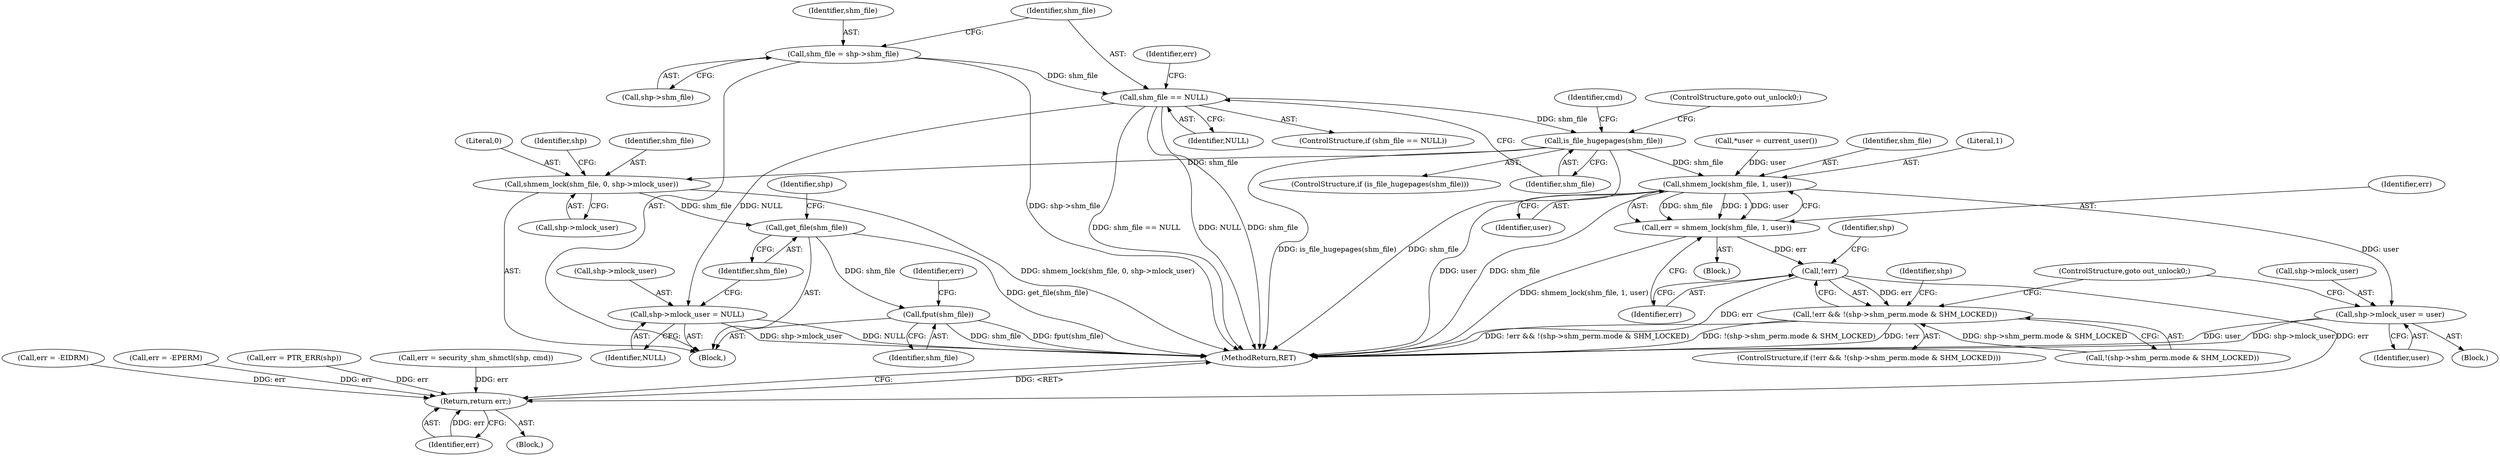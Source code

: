 digraph "0_linux_a399b29dfbaaaf91162b2dc5a5875dd51bbfa2a1@pointer" {
"1000248" [label="(Call,shm_file == NULL)"];
"1000242" [label="(Call,shm_file = shp->shm_file)"];
"1000258" [label="(Call,is_file_hugepages(shm_file))"];
"1000272" [label="(Call,shmem_lock(shm_file, 1, user))"];
"1000270" [label="(Call,err = shmem_lock(shm_file, 1, user))"];
"1000278" [label="(Call,!err)"];
"1000277" [label="(Call,!err && !(shp->shm_perm.mode & SHM_LOCKED))"];
"1000358" [label="(Return,return err;)"];
"1000296" [label="(Call,shp->mlock_user = user)"];
"1000312" [label="(Call,shmem_lock(shm_file, 0, shp->mlock_user))"];
"1000330" [label="(Call,get_file(shm_file))"];
"1000342" [label="(Call,fput(shm_file))"];
"1000325" [label="(Call,shp->mlock_user = NULL)"];
"1000258" [label="(Call,is_file_hugepages(shm_file))"];
"1000288" [label="(Block,)"];
"1000330" [label="(Call,get_file(shm_file))"];
"1000267" [label="(Call,*user = current_user())"];
"1000275" [label="(Identifier,user)"];
"1000280" [label="(Call,!(shp->shm_perm.mode & SHM_LOCKED))"];
"1000265" [label="(Block,)"];
"1000279" [label="(Identifier,err)"];
"1000359" [label="(Identifier,err)"];
"1000321" [label="(Identifier,shp)"];
"1000329" [label="(Identifier,NULL)"];
"1000277" [label="(Call,!err && !(shp->shm_perm.mode & SHM_LOCKED))"];
"1000313" [label="(Identifier,shm_file)"];
"1000252" [label="(Call,err = -EIDRM)"];
"1000210" [label="(Call,err = -EPERM)"];
"1000343" [label="(Identifier,shm_file)"];
"1000342" [label="(Call,fput(shm_file))"];
"1000296" [label="(Call,shp->mlock_user = user)"];
"1000314" [label="(Literal,0)"];
"1000253" [label="(Identifier,err)"];
"1000247" [label="(ControlStructure,if (shm_file == NULL))"];
"1000257" [label="(ControlStructure,if (is_file_hugepages(shm_file)))"];
"1000292" [label="(Identifier,shp)"];
"1000335" [label="(Identifier,shp)"];
"1000110" [label="(Block,)"];
"1000250" [label="(Identifier,NULL)"];
"1000272" [label="(Call,shmem_lock(shm_file, 1, user))"];
"1000315" [label="(Call,shp->mlock_user)"];
"1000248" [label="(Call,shm_file == NULL)"];
"1000259" [label="(Identifier,shm_file)"];
"1000345" [label="(Identifier,err)"];
"1000244" [label="(Call,shp->shm_file)"];
"1000249" [label="(Identifier,shm_file)"];
"1000301" [label="(ControlStructure,goto out_unlock0;)"];
"1000273" [label="(Identifier,shm_file)"];
"1000358" [label="(Return,return err;)"];
"1000260" [label="(ControlStructure,goto out_unlock0;)"];
"1000284" [label="(Identifier,shp)"];
"1000242" [label="(Call,shm_file = shp->shm_file)"];
"1000326" [label="(Call,shp->mlock_user)"];
"1000175" [label="(Call,err = PTR_ERR(shp))"];
"1000331" [label="(Identifier,shm_file)"];
"1000271" [label="(Identifier,err)"];
"1000163" [label="(Block,)"];
"1000312" [label="(Call,shmem_lock(shm_file, 0, shp->mlock_user))"];
"1000297" [label="(Call,shp->mlock_user)"];
"1000300" [label="(Identifier,user)"];
"1000243" [label="(Identifier,shm_file)"];
"1000325" [label="(Call,shp->mlock_user = NULL)"];
"1000360" [label="(MethodReturn,RET)"];
"1000278" [label="(Call,!err)"];
"1000270" [label="(Call,err = shmem_lock(shm_file, 1, user))"];
"1000185" [label="(Call,err = security_shm_shmctl(shp, cmd))"];
"1000276" [label="(ControlStructure,if (!err && !(shp->shm_perm.mode & SHM_LOCKED)))"];
"1000274" [label="(Literal,1)"];
"1000263" [label="(Identifier,cmd)"];
"1000248" -> "1000247"  [label="AST: "];
"1000248" -> "1000250"  [label="CFG: "];
"1000249" -> "1000248"  [label="AST: "];
"1000250" -> "1000248"  [label="AST: "];
"1000253" -> "1000248"  [label="CFG: "];
"1000259" -> "1000248"  [label="CFG: "];
"1000248" -> "1000360"  [label="DDG: shm_file == NULL"];
"1000248" -> "1000360"  [label="DDG: NULL"];
"1000248" -> "1000360"  [label="DDG: shm_file"];
"1000242" -> "1000248"  [label="DDG: shm_file"];
"1000248" -> "1000258"  [label="DDG: shm_file"];
"1000248" -> "1000325"  [label="DDG: NULL"];
"1000242" -> "1000163"  [label="AST: "];
"1000242" -> "1000244"  [label="CFG: "];
"1000243" -> "1000242"  [label="AST: "];
"1000244" -> "1000242"  [label="AST: "];
"1000249" -> "1000242"  [label="CFG: "];
"1000242" -> "1000360"  [label="DDG: shp->shm_file"];
"1000258" -> "1000257"  [label="AST: "];
"1000258" -> "1000259"  [label="CFG: "];
"1000259" -> "1000258"  [label="AST: "];
"1000260" -> "1000258"  [label="CFG: "];
"1000263" -> "1000258"  [label="CFG: "];
"1000258" -> "1000360"  [label="DDG: shm_file"];
"1000258" -> "1000360"  [label="DDG: is_file_hugepages(shm_file)"];
"1000258" -> "1000272"  [label="DDG: shm_file"];
"1000258" -> "1000312"  [label="DDG: shm_file"];
"1000272" -> "1000270"  [label="AST: "];
"1000272" -> "1000275"  [label="CFG: "];
"1000273" -> "1000272"  [label="AST: "];
"1000274" -> "1000272"  [label="AST: "];
"1000275" -> "1000272"  [label="AST: "];
"1000270" -> "1000272"  [label="CFG: "];
"1000272" -> "1000360"  [label="DDG: user"];
"1000272" -> "1000360"  [label="DDG: shm_file"];
"1000272" -> "1000270"  [label="DDG: shm_file"];
"1000272" -> "1000270"  [label="DDG: 1"];
"1000272" -> "1000270"  [label="DDG: user"];
"1000267" -> "1000272"  [label="DDG: user"];
"1000272" -> "1000296"  [label="DDG: user"];
"1000270" -> "1000265"  [label="AST: "];
"1000271" -> "1000270"  [label="AST: "];
"1000279" -> "1000270"  [label="CFG: "];
"1000270" -> "1000360"  [label="DDG: shmem_lock(shm_file, 1, user)"];
"1000270" -> "1000278"  [label="DDG: err"];
"1000278" -> "1000277"  [label="AST: "];
"1000278" -> "1000279"  [label="CFG: "];
"1000279" -> "1000278"  [label="AST: "];
"1000284" -> "1000278"  [label="CFG: "];
"1000277" -> "1000278"  [label="CFG: "];
"1000278" -> "1000360"  [label="DDG: err"];
"1000278" -> "1000277"  [label="DDG: err"];
"1000278" -> "1000358"  [label="DDG: err"];
"1000277" -> "1000276"  [label="AST: "];
"1000277" -> "1000280"  [label="CFG: "];
"1000280" -> "1000277"  [label="AST: "];
"1000292" -> "1000277"  [label="CFG: "];
"1000301" -> "1000277"  [label="CFG: "];
"1000277" -> "1000360"  [label="DDG: !(shp->shm_perm.mode & SHM_LOCKED)"];
"1000277" -> "1000360"  [label="DDG: !err"];
"1000277" -> "1000360"  [label="DDG: !err && !(shp->shm_perm.mode & SHM_LOCKED)"];
"1000280" -> "1000277"  [label="DDG: shp->shm_perm.mode & SHM_LOCKED"];
"1000358" -> "1000110"  [label="AST: "];
"1000358" -> "1000359"  [label="CFG: "];
"1000359" -> "1000358"  [label="AST: "];
"1000360" -> "1000358"  [label="CFG: "];
"1000358" -> "1000360"  [label="DDG: <RET>"];
"1000359" -> "1000358"  [label="DDG: err"];
"1000185" -> "1000358"  [label="DDG: err"];
"1000252" -> "1000358"  [label="DDG: err"];
"1000175" -> "1000358"  [label="DDG: err"];
"1000210" -> "1000358"  [label="DDG: err"];
"1000296" -> "1000288"  [label="AST: "];
"1000296" -> "1000300"  [label="CFG: "];
"1000297" -> "1000296"  [label="AST: "];
"1000300" -> "1000296"  [label="AST: "];
"1000301" -> "1000296"  [label="CFG: "];
"1000296" -> "1000360"  [label="DDG: user"];
"1000296" -> "1000360"  [label="DDG: shp->mlock_user"];
"1000312" -> "1000163"  [label="AST: "];
"1000312" -> "1000315"  [label="CFG: "];
"1000313" -> "1000312"  [label="AST: "];
"1000314" -> "1000312"  [label="AST: "];
"1000315" -> "1000312"  [label="AST: "];
"1000321" -> "1000312"  [label="CFG: "];
"1000312" -> "1000360"  [label="DDG: shmem_lock(shm_file, 0, shp->mlock_user)"];
"1000312" -> "1000330"  [label="DDG: shm_file"];
"1000330" -> "1000163"  [label="AST: "];
"1000330" -> "1000331"  [label="CFG: "];
"1000331" -> "1000330"  [label="AST: "];
"1000335" -> "1000330"  [label="CFG: "];
"1000330" -> "1000360"  [label="DDG: get_file(shm_file)"];
"1000330" -> "1000342"  [label="DDG: shm_file"];
"1000342" -> "1000163"  [label="AST: "];
"1000342" -> "1000343"  [label="CFG: "];
"1000343" -> "1000342"  [label="AST: "];
"1000345" -> "1000342"  [label="CFG: "];
"1000342" -> "1000360"  [label="DDG: shm_file"];
"1000342" -> "1000360"  [label="DDG: fput(shm_file)"];
"1000325" -> "1000163"  [label="AST: "];
"1000325" -> "1000329"  [label="CFG: "];
"1000326" -> "1000325"  [label="AST: "];
"1000329" -> "1000325"  [label="AST: "];
"1000331" -> "1000325"  [label="CFG: "];
"1000325" -> "1000360"  [label="DDG: shp->mlock_user"];
"1000325" -> "1000360"  [label="DDG: NULL"];
}
